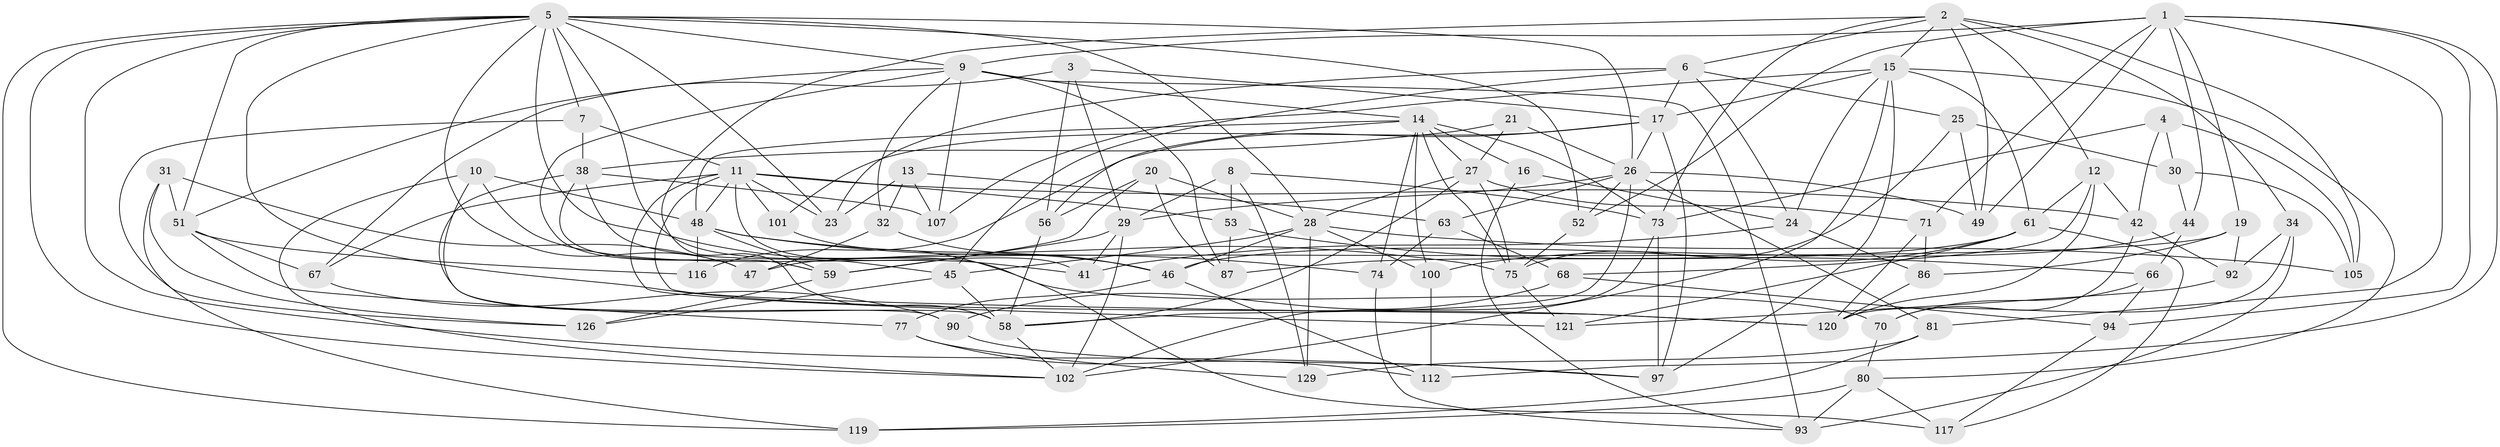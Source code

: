 // original degree distribution, {4: 1.0}
// Generated by graph-tools (version 1.1) at 2025/20/03/04/25 18:20:53]
// undirected, 79 vertices, 200 edges
graph export_dot {
graph [start="1"]
  node [color=gray90,style=filled];
  1 [super="+127+37"];
  2 [super="+95+84"];
  3;
  4;
  5 [super="+128+33+43"];
  6 [super="+96"];
  7;
  8;
  9 [super="+82+111+79"];
  10;
  11 [super="+36+22"];
  12 [super="+78"];
  13;
  14 [super="+123+130+131"];
  15 [super="+18+99"];
  16;
  17 [super="+88+89"];
  19;
  20;
  21;
  23;
  24 [super="+62"];
  25;
  26 [super="+35+40"];
  27 [super="+91"];
  28 [super="+114+64"];
  29 [super="+60"];
  30;
  31;
  32;
  34;
  38 [super="+39"];
  41;
  42 [super="+108"];
  44;
  45 [super="+50"];
  46 [super="+72"];
  47;
  48 [super="+54"];
  49;
  51 [super="+83"];
  52;
  53;
  56;
  58 [super="+109"];
  59 [super="+113"];
  61 [super="+103"];
  63;
  66;
  67;
  68;
  70;
  71;
  73 [super="+76+106"];
  74;
  75 [super="+125"];
  77;
  80 [super="+98"];
  81;
  86;
  87;
  90;
  92;
  93 [super="+122"];
  94;
  97 [super="+118"];
  100;
  101;
  102 [super="+104"];
  105;
  107;
  112;
  116;
  117;
  119;
  120 [super="+124"];
  121;
  126;
  129;
  1 -- 112;
  1 -- 9 [weight=2];
  1 -- 81;
  1 -- 52;
  1 -- 49;
  1 -- 19;
  1 -- 71;
  1 -- 44;
  1 -- 94;
  2 -- 15;
  2 -- 105;
  2 -- 34;
  2 -- 6;
  2 -- 12;
  2 -- 73;
  2 -- 49;
  2 -- 58;
  3 -- 67;
  3 -- 56;
  3 -- 29;
  3 -- 17;
  4 -- 30;
  4 -- 105;
  4 -- 73;
  4 -- 42;
  5 -- 52;
  5 -- 102;
  5 -- 9;
  5 -- 120;
  5 -- 47;
  5 -- 28;
  5 -- 97;
  5 -- 70;
  5 -- 7;
  5 -- 46;
  5 -- 51;
  5 -- 119;
  5 -- 23;
  5 -- 26;
  6 -- 25;
  6 -- 23;
  6 -- 17;
  6 -- 45;
  6 -- 24;
  7 -- 38;
  7 -- 126;
  7 -- 11;
  8 -- 53;
  8 -- 129;
  8 -- 73;
  8 -- 29;
  9 -- 93;
  9 -- 32;
  9 -- 87;
  9 -- 107;
  9 -- 51;
  9 -- 14;
  9 -- 59;
  10 -- 41;
  10 -- 58;
  10 -- 102;
  10 -- 48;
  11 -- 48;
  11 -- 121;
  11 -- 120;
  11 -- 23;
  11 -- 67;
  11 -- 101;
  11 -- 53;
  11 -- 41;
  11 -- 42;
  12 -- 42 [weight=2];
  12 -- 68;
  12 -- 120;
  12 -- 61;
  13 -- 32;
  13 -- 63;
  13 -- 23;
  13 -- 107;
  14 -- 100;
  14 -- 16;
  14 -- 74;
  14 -- 56;
  14 -- 27;
  14 -- 73 [weight=2];
  14 -- 75;
  14 -- 48;
  15 -- 61;
  15 -- 17;
  15 -- 102;
  15 -- 97;
  15 -- 24;
  15 -- 107;
  15 -- 80;
  16 -- 24 [weight=2];
  16 -- 93;
  17 -- 101 [weight=2];
  17 -- 116;
  17 -- 97;
  17 -- 26;
  19 -- 92;
  19 -- 86;
  19 -- 47;
  20 -- 87;
  20 -- 28;
  20 -- 56;
  20 -- 59;
  21 -- 26 [weight=2];
  21 -- 27;
  21 -- 38;
  24 -- 86;
  24 -- 41;
  25 -- 49;
  25 -- 30;
  25 -- 75;
  26 -- 81;
  26 -- 49;
  26 -- 52;
  26 -- 58;
  26 -- 29;
  26 -- 63;
  27 -- 58;
  27 -- 75;
  27 -- 71;
  27 -- 28;
  28 -- 100;
  28 -- 105;
  28 -- 46;
  28 -- 129;
  28 -- 45;
  29 -- 41;
  29 -- 59;
  29 -- 102;
  30 -- 44;
  30 -- 105;
  31 -- 119;
  31 -- 51;
  31 -- 47;
  31 -- 126;
  32 -- 47;
  32 -- 46;
  34 -- 93;
  34 -- 92;
  34 -- 120;
  38 -- 45;
  38 -- 59;
  38 -- 90;
  38 -- 107;
  42 -- 70;
  42 -- 92;
  44 -- 66;
  44 -- 46;
  45 -- 126;
  45 -- 58 [weight=2];
  46 -- 77;
  46 -- 112;
  48 -- 116 [weight=2];
  48 -- 75;
  48 -- 74;
  48 -- 59;
  51 -- 77;
  51 -- 67;
  51 -- 116;
  52 -- 75;
  53 -- 87;
  53 -- 66;
  56 -- 58;
  58 -- 102;
  59 -- 126;
  61 -- 121;
  61 -- 100;
  61 -- 117;
  61 -- 87;
  63 -- 74;
  63 -- 68;
  66 -- 94;
  66 -- 70;
  67 -- 90;
  68 -- 94;
  68 -- 90;
  70 -- 80;
  71 -- 86;
  71 -- 120;
  73 -- 97 [weight=2];
  73 -- 102;
  74 -- 93;
  75 -- 121;
  77 -- 112;
  77 -- 129;
  80 -- 93 [weight=2];
  80 -- 117;
  80 -- 119;
  81 -- 129;
  81 -- 119;
  86 -- 120;
  90 -- 97;
  92 -- 121;
  94 -- 117;
  100 -- 112;
  101 -- 117;
}
